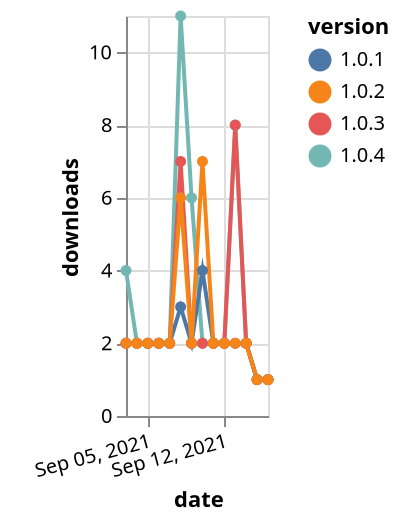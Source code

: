 {"$schema": "https://vega.github.io/schema/vega-lite/v5.json", "description": "A simple bar chart with embedded data.", "data": {"values": [{"date": "2021-09-03", "total": 933, "delta": 4, "version": "1.0.4"}, {"date": "2021-09-04", "total": 935, "delta": 2, "version": "1.0.4"}, {"date": "2021-09-05", "total": 937, "delta": 2, "version": "1.0.4"}, {"date": "2021-09-06", "total": 939, "delta": 2, "version": "1.0.4"}, {"date": "2021-09-07", "total": 941, "delta": 2, "version": "1.0.4"}, {"date": "2021-09-08", "total": 952, "delta": 11, "version": "1.0.4"}, {"date": "2021-09-09", "total": 958, "delta": 6, "version": "1.0.4"}, {"date": "2021-09-10", "total": 960, "delta": 2, "version": "1.0.4"}, {"date": "2021-09-11", "total": 962, "delta": 2, "version": "1.0.4"}, {"date": "2021-09-12", "total": 964, "delta": 2, "version": "1.0.4"}, {"date": "2021-09-13", "total": 972, "delta": 8, "version": "1.0.4"}, {"date": "2021-09-14", "total": 974, "delta": 2, "version": "1.0.4"}, {"date": "2021-09-15", "total": 975, "delta": 1, "version": "1.0.4"}, {"date": "2021-09-16", "total": 976, "delta": 1, "version": "1.0.4"}, {"date": "2021-09-03", "total": 1695, "delta": 2, "version": "1.0.1"}, {"date": "2021-09-04", "total": 1697, "delta": 2, "version": "1.0.1"}, {"date": "2021-09-05", "total": 1699, "delta": 2, "version": "1.0.1"}, {"date": "2021-09-06", "total": 1701, "delta": 2, "version": "1.0.1"}, {"date": "2021-09-07", "total": 1703, "delta": 2, "version": "1.0.1"}, {"date": "2021-09-08", "total": 1706, "delta": 3, "version": "1.0.1"}, {"date": "2021-09-09", "total": 1708, "delta": 2, "version": "1.0.1"}, {"date": "2021-09-10", "total": 1712, "delta": 4, "version": "1.0.1"}, {"date": "2021-09-11", "total": 1714, "delta": 2, "version": "1.0.1"}, {"date": "2021-09-12", "total": 1716, "delta": 2, "version": "1.0.1"}, {"date": "2021-09-13", "total": 1718, "delta": 2, "version": "1.0.1"}, {"date": "2021-09-14", "total": 1720, "delta": 2, "version": "1.0.1"}, {"date": "2021-09-15", "total": 1721, "delta": 1, "version": "1.0.1"}, {"date": "2021-09-16", "total": 1722, "delta": 1, "version": "1.0.1"}, {"date": "2021-09-03", "total": 857, "delta": 2, "version": "1.0.3"}, {"date": "2021-09-04", "total": 859, "delta": 2, "version": "1.0.3"}, {"date": "2021-09-05", "total": 861, "delta": 2, "version": "1.0.3"}, {"date": "2021-09-06", "total": 863, "delta": 2, "version": "1.0.3"}, {"date": "2021-09-07", "total": 865, "delta": 2, "version": "1.0.3"}, {"date": "2021-09-08", "total": 872, "delta": 7, "version": "1.0.3"}, {"date": "2021-09-09", "total": 874, "delta": 2, "version": "1.0.3"}, {"date": "2021-09-10", "total": 876, "delta": 2, "version": "1.0.3"}, {"date": "2021-09-11", "total": 878, "delta": 2, "version": "1.0.3"}, {"date": "2021-09-12", "total": 880, "delta": 2, "version": "1.0.3"}, {"date": "2021-09-13", "total": 888, "delta": 8, "version": "1.0.3"}, {"date": "2021-09-14", "total": 890, "delta": 2, "version": "1.0.3"}, {"date": "2021-09-15", "total": 891, "delta": 1, "version": "1.0.3"}, {"date": "2021-09-16", "total": 892, "delta": 1, "version": "1.0.3"}, {"date": "2021-09-03", "total": 1668, "delta": 2, "version": "1.0.2"}, {"date": "2021-09-04", "total": 1670, "delta": 2, "version": "1.0.2"}, {"date": "2021-09-05", "total": 1672, "delta": 2, "version": "1.0.2"}, {"date": "2021-09-06", "total": 1674, "delta": 2, "version": "1.0.2"}, {"date": "2021-09-07", "total": 1676, "delta": 2, "version": "1.0.2"}, {"date": "2021-09-08", "total": 1682, "delta": 6, "version": "1.0.2"}, {"date": "2021-09-09", "total": 1684, "delta": 2, "version": "1.0.2"}, {"date": "2021-09-10", "total": 1691, "delta": 7, "version": "1.0.2"}, {"date": "2021-09-11", "total": 1693, "delta": 2, "version": "1.0.2"}, {"date": "2021-09-12", "total": 1695, "delta": 2, "version": "1.0.2"}, {"date": "2021-09-13", "total": 1697, "delta": 2, "version": "1.0.2"}, {"date": "2021-09-14", "total": 1699, "delta": 2, "version": "1.0.2"}, {"date": "2021-09-15", "total": 1700, "delta": 1, "version": "1.0.2"}, {"date": "2021-09-16", "total": 1701, "delta": 1, "version": "1.0.2"}]}, "width": "container", "mark": {"type": "line", "point": {"filled": true}}, "encoding": {"x": {"field": "date", "type": "temporal", "timeUnit": "yearmonthdate", "title": "date", "axis": {"labelAngle": -15}}, "y": {"field": "delta", "type": "quantitative", "title": "downloads"}, "color": {"field": "version", "type": "nominal"}, "tooltip": {"field": "delta"}}}
